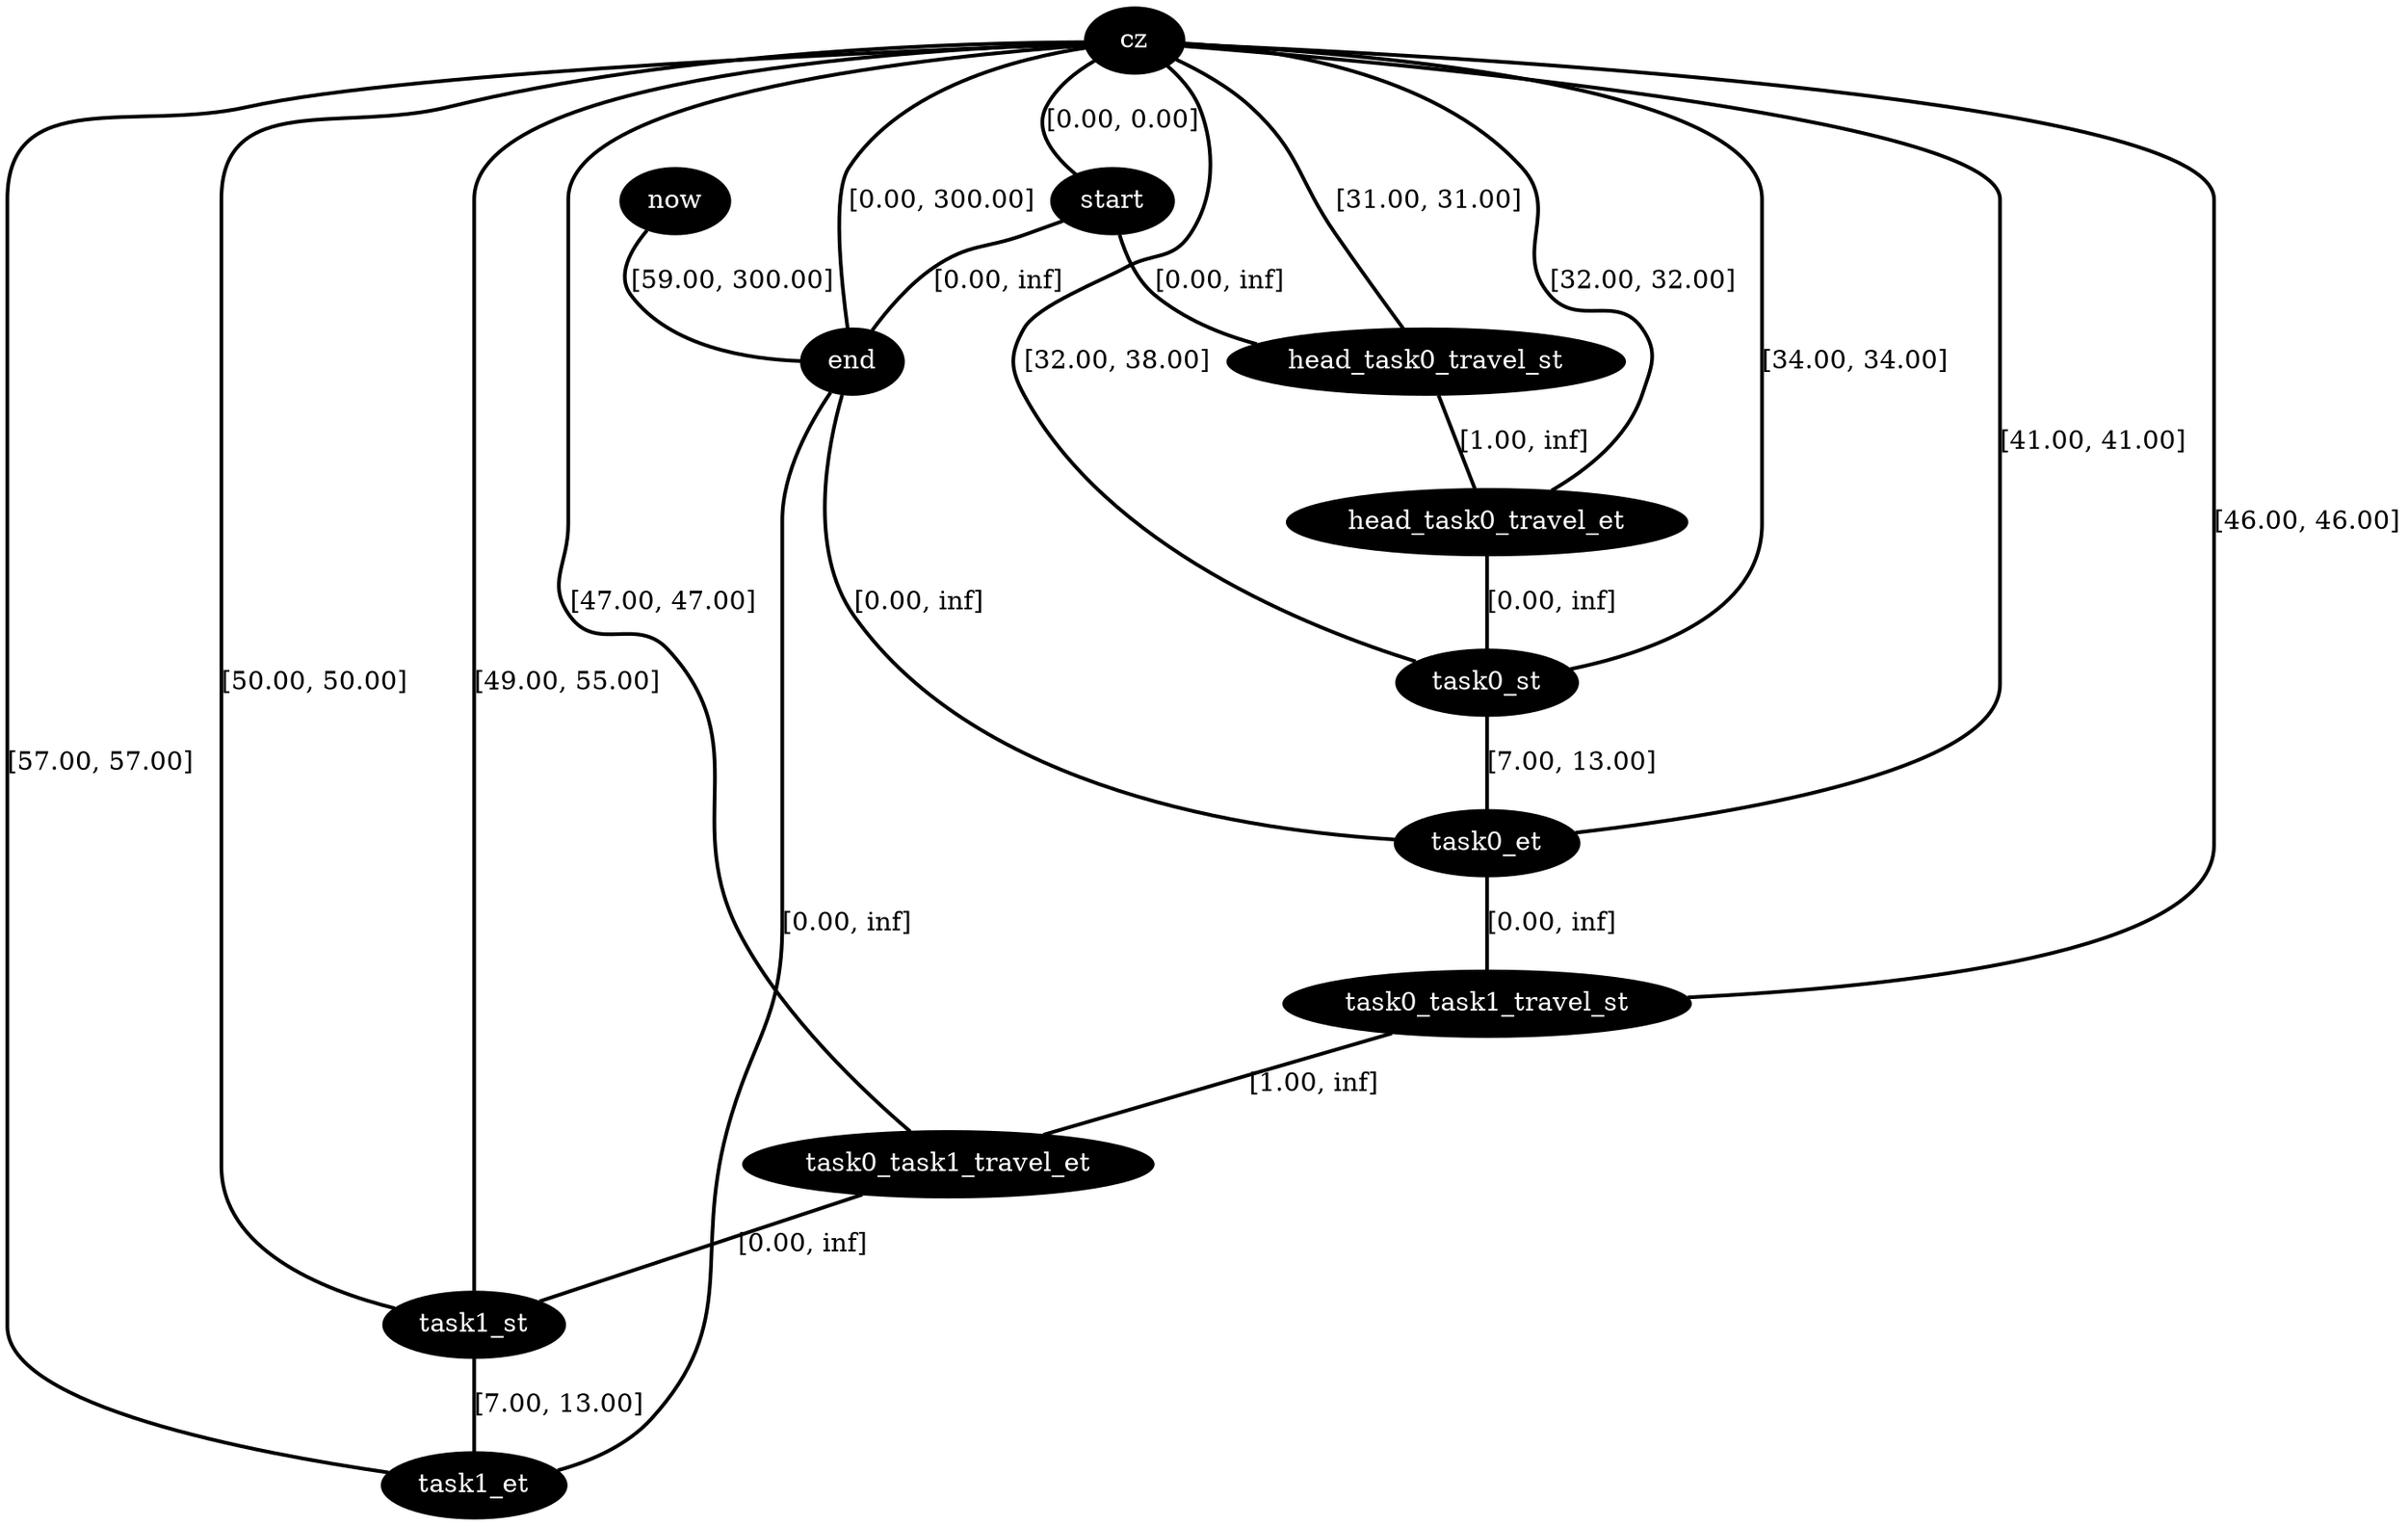 graph plan {
0[label="cz",style=filled,fillcolor=black,fontcolor=white];
1[label="start",style=filled,fillcolor=black,fontcolor=white];
2[label="now",style=filled,fillcolor=black,fontcolor=white];
3[label="end",style=filled,fillcolor=black,fontcolor=white];
5[label="head_task0_travel_st",style=filled,fillcolor=black,fontcolor=white];
6[label="head_task0_travel_et",style=filled,fillcolor=black,fontcolor=white];
7[label="task0_st",style=filled,fillcolor=black,fontcolor=white];
8[label="task0_et",style=filled,fillcolor=black,fontcolor=white];
12[label="task0_task1_travel_st",style=filled,fillcolor=black,fontcolor=white];
13[label="task0_task1_travel_et",style=filled,fillcolor=black,fontcolor=white];
14[label="task1_st",style=filled,fillcolor=black,fontcolor=white];
15[label="task1_et",style=filled,fillcolor=black,fontcolor=white];
"0"--"15"[label="[57.00, 57.00]",penwidth=2,color=black];
"0"--"14"[label="[50.00, 50.00]",penwidth=2,color=black];
"0"--"13"[label="[47.00, 47.00]",penwidth=2,color=black];
"0"--"12"[label="[46.00, 46.00]",penwidth=2,color=black];
"0"--"14"[label="[49.00, 55.00]",penwidth=2,color=black];
"0"--"8"[label="[41.00, 41.00]",penwidth=2,color=black];
"0"--"7"[label="[34.00, 34.00]",penwidth=2,color=black];
"0"--"6"[label="[32.00, 32.00]",penwidth=2,color=black];
"0"--"5"[label="[31.00, 31.00]",penwidth=2,color=black];
"0"--"7"[label="[32.00, 38.00]",penwidth=2,color=black];
"0"--"3"[label="[0.00, 300.00]",penwidth=2,color=black];
"0"--"1"[label="[0.00, 0.00]",penwidth=2,color=black];
"1"--"5"[label="[0.00, inf]",penwidth=2,color=black];
"1"--"3"[label="[0.00, inf]",penwidth=2,color=black];
"2"--"3"[label="[59.00, 300.00]",penwidth=2,color=black];
"3"--"15"[label="[0.00, inf]",penwidth=2,color=black];
"3"--"8"[label="[0.00, inf]",penwidth=2,color=black];
"5"--"6"[label="[1.00, inf]",penwidth=2,color=black];
"6"--"7"[label="[0.00, inf]",penwidth=2,color=black];
"7"--"8"[label="[7.00, 13.00]",penwidth=2,color=black];
"8"--"12"[label="[0.00, inf]",penwidth=2,color=black];
"12"--"13"[label="[1.00, inf]",penwidth=2,color=black];
"13"--"14"[label="[0.00, inf]",penwidth=2,color=black];
"14"--"15"[label="[7.00, 13.00]",penwidth=2,color=black];
}
